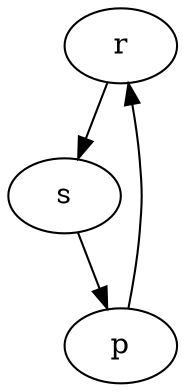 digraph G {
	node0 [label="r"];
	node1 [label="p"];
	node2 [label="s"];
	subgraph U {
		edge [dir=none];
	}
	subgraph D {
		node0 -> node2;
		node1 -> node0;
		node2 -> node1;
	}
}
